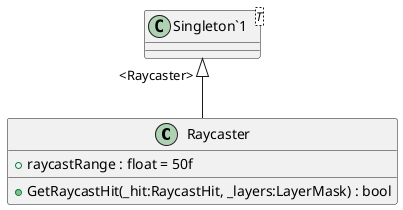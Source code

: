 @startuml
class Raycaster {
    + raycastRange : float = 50f
    + GetRaycastHit(_hit:RaycastHit, _layers:LayerMask) : bool
}
class "Singleton`1"<T> {
}
"Singleton`1" "<Raycaster>" <|-- Raycaster
@enduml
